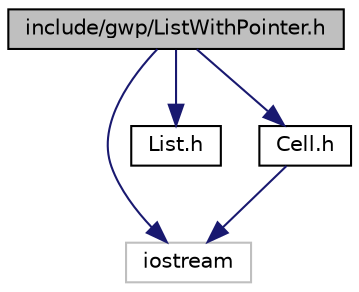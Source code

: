 digraph "include/gwp/ListWithPointer.h"
{
  edge [fontname="Helvetica",fontsize="10",labelfontname="Helvetica",labelfontsize="10"];
  node [fontname="Helvetica",fontsize="10",shape=record];
  Node1 [label="include/gwp/ListWithPointer.h",height=0.2,width=0.4,color="black", fillcolor="grey75", style="filled", fontcolor="black"];
  Node1 -> Node2 [color="midnightblue",fontsize="10",style="solid"];
  Node2 [label="iostream",height=0.2,width=0.4,color="grey75", fillcolor="white", style="filled"];
  Node1 -> Node3 [color="midnightblue",fontsize="10",style="solid"];
  Node3 [label="List.h",height=0.2,width=0.4,color="black", fillcolor="white", style="filled",URL="$gwp_2_list_8h.html"];
  Node1 -> Node4 [color="midnightblue",fontsize="10",style="solid"];
  Node4 [label="Cell.h",height=0.2,width=0.4,color="black", fillcolor="white", style="filled",URL="$_cell_8h.html"];
  Node4 -> Node2 [color="midnightblue",fontsize="10",style="solid"];
}
